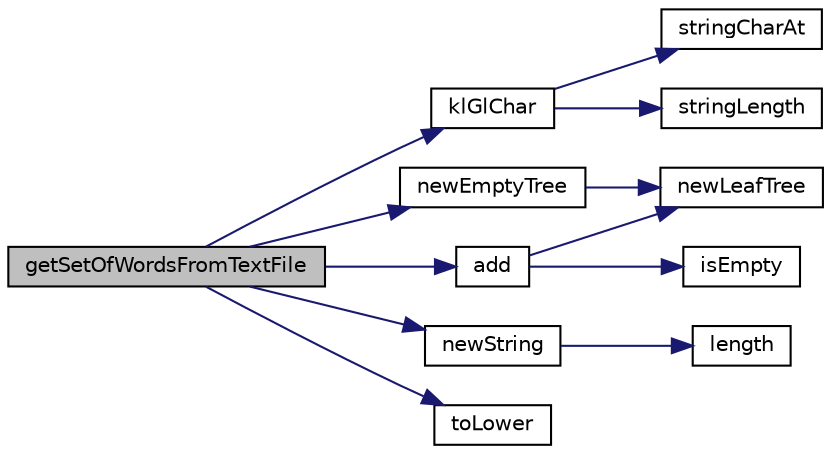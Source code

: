 digraph "getSetOfWordsFromTextFile"
{
  edge [fontname="Helvetica",fontsize="10",labelfontname="Helvetica",labelfontsize="10"];
  node [fontname="Helvetica",fontsize="10",shape=record];
  rankdir="LR";
  Node1 [label="getSetOfWordsFromTextFile",height=0.2,width=0.4,color="black", fillcolor="grey75", style="filled" fontcolor="black"];
  Node1 -> Node2 [color="midnightblue",fontsize="10",style="solid"];
  Node2 [label="newEmptyTree",height=0.2,width=0.4,color="black", fillcolor="white", style="filled",URL="$BinTree_8h.html#a63105092ab2c09d637b4aca89e1ff0ce"];
  Node2 -> Node3 [color="midnightblue",fontsize="10",style="solid"];
  Node3 [label="newLeafTree",height=0.2,width=0.4,color="black", fillcolor="white", style="filled",URL="$mainBinTree_8c.html#ae63e49ec0f31d9cf356de5934173874f"];
  Node1 -> Node4 [color="midnightblue",fontsize="10",style="solid"];
  Node4 [label="klGlChar",height=0.2,width=0.4,color="black", fillcolor="white", style="filled",URL="$BinTree_8h.html#a9b6b09c6ac0fa83ea8f6f5b3776b735d"];
  Node4 -> Node5 [color="midnightblue",fontsize="10",style="solid"];
  Node5 [label="stringCharAt",height=0.2,width=0.4,color="black", fillcolor="white", style="filled",URL="$reimwoerterbuch_8c.html#a20b5078d2d57d7c7ee23cfc977c25bcb"];
  Node4 -> Node6 [color="midnightblue",fontsize="10",style="solid"];
  Node6 [label="stringLength",height=0.2,width=0.4,color="black", fillcolor="white", style="filled",URL="$reimwoerterbuch_8c.html#a3f3217ed6e0a2608b964a0bd107da210"];
  Node1 -> Node7 [color="midnightblue",fontsize="10",style="solid"];
  Node7 [label="add",height=0.2,width=0.4,color="black", fillcolor="white", style="filled",URL="$BinTree_8h.html#a05013e748138135877661f53ed1c0a52"];
  Node7 -> Node8 [color="midnightblue",fontsize="10",style="solid"];
  Node8 [label="isEmpty",height=0.2,width=0.4,color="black", fillcolor="white", style="filled",URL="$mainBinTree_8c.html#ac1fdfaf4ec920e15f0d7ec300bc0b5c0"];
  Node7 -> Node3 [color="midnightblue",fontsize="10",style="solid"];
  Node1 -> Node9 [color="midnightblue",fontsize="10",style="solid"];
  Node9 [label="newString",height=0.2,width=0.4,color="black", fillcolor="white", style="filled",URL="$reimwoerterbuch_8c.html#addcd3cbd80554d14712a8931a51b67f6"];
  Node9 -> Node10 [color="midnightblue",fontsize="10",style="solid"];
  Node10 [label="length",height=0.2,width=0.4,color="black", fillcolor="white", style="filled",URL="$BinTree_8h.html#a5b6e22532bd599ff63cab25ddcc031e9"];
  Node1 -> Node11 [color="midnightblue",fontsize="10",style="solid"];
  Node11 [label="toLower",height=0.2,width=0.4,color="black", fillcolor="white", style="filled",URL="$reimwoerterbuch_8c.html#adc7a497f00d2be85791b5a6ca2dfddd4"];
}
